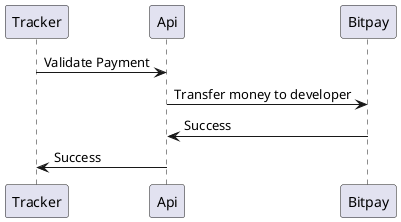 @startuml

Tracker -> Api: Validate Payment
Api -> Bitpay: Transfer money to developer
Bitpay -> Api: Success
Api -> Tracker: Success

@enduml
